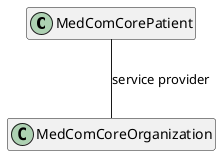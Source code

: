 @startuml MedComCorePatient

hide empty members

class "MedComCorePatient" as patient
class "MedComCoreOrganization" as serviceProvider

patient -- serviceProvider : "service provider"


@enduml